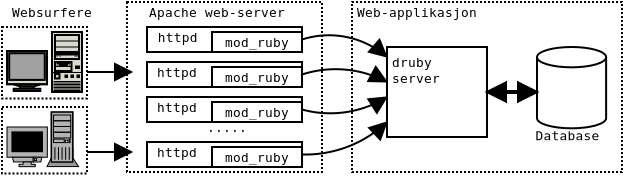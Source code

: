 <?xml version="1.0" encoding="UTF-8"?>
<dia:diagram xmlns:dia="http://www.lysator.liu.se/~alla/dia/">
  <dia:layer name="Bakgrunn" visible="true">
    <dia:object type="Standard - Box" version="0" id="O0">
      <dia:attribute name="obj_pos">
        <dia:point val="2.25,4.75"/>
      </dia:attribute>
      <dia:attribute name="obj_bb">
        <dia:rectangle val="2.2,4.7;12.05,13.3"/>
      </dia:attribute>
      <dia:attribute name="elem_corner">
        <dia:point val="2.25,4.75"/>
      </dia:attribute>
      <dia:attribute name="elem_width">
        <dia:real val="9.75"/>
      </dia:attribute>
      <dia:attribute name="elem_height">
        <dia:real val="8.5"/>
      </dia:attribute>
      <dia:attribute name="show_background">
        <dia:boolean val="true"/>
      </dia:attribute>
      <dia:attribute name="line_style">
        <dia:enum val="4"/>
      </dia:attribute>
    </dia:object>
    <dia:group>
      <dia:group>
        <dia:object type="Standard - Box" version="0" id="O1">
          <dia:attribute name="obj_pos">
            <dia:point val="3.25,6"/>
          </dia:attribute>
          <dia:attribute name="obj_bb">
            <dia:rectangle val="3.2,5.95;11.05,7.3"/>
          </dia:attribute>
          <dia:attribute name="elem_corner">
            <dia:point val="3.25,6"/>
          </dia:attribute>
          <dia:attribute name="elem_width">
            <dia:real val="7.75"/>
          </dia:attribute>
          <dia:attribute name="elem_height">
            <dia:real val="1.25"/>
          </dia:attribute>
          <dia:attribute name="show_background">
            <dia:boolean val="true"/>
          </dia:attribute>
        </dia:object>
        <dia:object type="Standard - Text" version="0" id="O2">
          <dia:attribute name="obj_pos">
            <dia:point val="4.75,6.75"/>
          </dia:attribute>
          <dia:attribute name="obj_bb">
            <dia:rectangle val="3.452,6.155;6.048,6.955"/>
          </dia:attribute>
          <dia:attribute name="text">
            <dia:composite type="text">
              <dia:attribute name="string">
                <dia:string>#httpd#</dia:string>
              </dia:attribute>
              <dia:attribute name="font">
                <dia:font name="Courier"/>
              </dia:attribute>
              <dia:attribute name="height">
                <dia:real val="0.8"/>
              </dia:attribute>
              <dia:attribute name="pos">
                <dia:point val="4.75,6.75"/>
              </dia:attribute>
              <dia:attribute name="color">
                <dia:color val="#000000"/>
              </dia:attribute>
              <dia:attribute name="alignment">
                <dia:enum val="1"/>
              </dia:attribute>
            </dia:composite>
          </dia:attribute>
        </dia:object>
        <dia:object type="Standard - Box" version="0" id="O3">
          <dia:attribute name="obj_pos">
            <dia:point val="6.5,6.25"/>
          </dia:attribute>
          <dia:attribute name="obj_bb">
            <dia:rectangle val="6.45,6.2;11.05,7.3"/>
          </dia:attribute>
          <dia:attribute name="elem_corner">
            <dia:point val="6.5,6.25"/>
          </dia:attribute>
          <dia:attribute name="elem_width">
            <dia:real val="4.5"/>
          </dia:attribute>
          <dia:attribute name="elem_height">
            <dia:real val="1"/>
          </dia:attribute>
          <dia:attribute name="show_background">
            <dia:boolean val="true"/>
          </dia:attribute>
        </dia:object>
        <dia:object type="Standard - Text" version="0" id="O4">
          <dia:attribute name="obj_pos">
            <dia:point val="8.75,7"/>
          </dia:attribute>
          <dia:attribute name="obj_bb">
            <dia:rectangle val="6.642,6.405;10.858,7.205"/>
          </dia:attribute>
          <dia:attribute name="text">
            <dia:composite type="text">
              <dia:attribute name="string">
                <dia:string>#mod_ruby#</dia:string>
              </dia:attribute>
              <dia:attribute name="font">
                <dia:font name="Courier"/>
              </dia:attribute>
              <dia:attribute name="height">
                <dia:real val="0.8"/>
              </dia:attribute>
              <dia:attribute name="pos">
                <dia:point val="8.75,7"/>
              </dia:attribute>
              <dia:attribute name="color">
                <dia:color val="#000000"/>
              </dia:attribute>
              <dia:attribute name="alignment">
                <dia:enum val="1"/>
              </dia:attribute>
            </dia:composite>
          </dia:attribute>
        </dia:object>
      </dia:group>
      <dia:group>
        <dia:object type="Standard - Box" version="0" id="O5">
          <dia:attribute name="obj_pos">
            <dia:point val="3.25,7.75"/>
          </dia:attribute>
          <dia:attribute name="obj_bb">
            <dia:rectangle val="3.2,7.7;11.05,9.05"/>
          </dia:attribute>
          <dia:attribute name="elem_corner">
            <dia:point val="3.25,7.75"/>
          </dia:attribute>
          <dia:attribute name="elem_width">
            <dia:real val="7.75"/>
          </dia:attribute>
          <dia:attribute name="elem_height">
            <dia:real val="1.25"/>
          </dia:attribute>
          <dia:attribute name="show_background">
            <dia:boolean val="true"/>
          </dia:attribute>
        </dia:object>
        <dia:object type="Standard - Text" version="0" id="O6">
          <dia:attribute name="obj_pos">
            <dia:point val="4.75,8.5"/>
          </dia:attribute>
          <dia:attribute name="obj_bb">
            <dia:rectangle val="3.452,7.905;6.048,8.705"/>
          </dia:attribute>
          <dia:attribute name="text">
            <dia:composite type="text">
              <dia:attribute name="string">
                <dia:string>#httpd#</dia:string>
              </dia:attribute>
              <dia:attribute name="font">
                <dia:font name="Courier"/>
              </dia:attribute>
              <dia:attribute name="height">
                <dia:real val="0.8"/>
              </dia:attribute>
              <dia:attribute name="pos">
                <dia:point val="4.75,8.5"/>
              </dia:attribute>
              <dia:attribute name="color">
                <dia:color val="#000000"/>
              </dia:attribute>
              <dia:attribute name="alignment">
                <dia:enum val="1"/>
              </dia:attribute>
            </dia:composite>
          </dia:attribute>
        </dia:object>
        <dia:object type="Standard - Box" version="0" id="O7">
          <dia:attribute name="obj_pos">
            <dia:point val="6.5,8"/>
          </dia:attribute>
          <dia:attribute name="obj_bb">
            <dia:rectangle val="6.45,7.95;11.05,9.05"/>
          </dia:attribute>
          <dia:attribute name="elem_corner">
            <dia:point val="6.5,8"/>
          </dia:attribute>
          <dia:attribute name="elem_width">
            <dia:real val="4.5"/>
          </dia:attribute>
          <dia:attribute name="elem_height">
            <dia:real val="1"/>
          </dia:attribute>
          <dia:attribute name="show_background">
            <dia:boolean val="true"/>
          </dia:attribute>
        </dia:object>
        <dia:object type="Standard - Text" version="0" id="O8">
          <dia:attribute name="obj_pos">
            <dia:point val="8.75,8.75"/>
          </dia:attribute>
          <dia:attribute name="obj_bb">
            <dia:rectangle val="6.642,8.155;10.858,8.955"/>
          </dia:attribute>
          <dia:attribute name="text">
            <dia:composite type="text">
              <dia:attribute name="string">
                <dia:string>#mod_ruby#</dia:string>
              </dia:attribute>
              <dia:attribute name="font">
                <dia:font name="Courier"/>
              </dia:attribute>
              <dia:attribute name="height">
                <dia:real val="0.8"/>
              </dia:attribute>
              <dia:attribute name="pos">
                <dia:point val="8.75,8.75"/>
              </dia:attribute>
              <dia:attribute name="color">
                <dia:color val="#000000"/>
              </dia:attribute>
              <dia:attribute name="alignment">
                <dia:enum val="1"/>
              </dia:attribute>
            </dia:composite>
          </dia:attribute>
        </dia:object>
      </dia:group>
      <dia:object type="Standard - Text" version="0" id="O9">
        <dia:attribute name="obj_pos">
          <dia:point val="7.25,11.25"/>
        </dia:attribute>
        <dia:attribute name="obj_bb">
          <dia:rectangle val="6.128,10.655;8.372,11.455"/>
        </dia:attribute>
        <dia:attribute name="text">
          <dia:composite type="text">
            <dia:attribute name="string">
              <dia:string>#.....#</dia:string>
            </dia:attribute>
            <dia:attribute name="font">
              <dia:font name="Courier"/>
            </dia:attribute>
            <dia:attribute name="height">
              <dia:real val="0.8"/>
            </dia:attribute>
            <dia:attribute name="pos">
              <dia:point val="7.25,11.25"/>
            </dia:attribute>
            <dia:attribute name="color">
              <dia:color val="#000000"/>
            </dia:attribute>
            <dia:attribute name="alignment">
              <dia:enum val="1"/>
            </dia:attribute>
          </dia:composite>
        </dia:attribute>
      </dia:object>
      <dia:group>
        <dia:object type="Standard - Box" version="0" id="O10">
          <dia:attribute name="obj_pos">
            <dia:point val="3.25,11.75"/>
          </dia:attribute>
          <dia:attribute name="obj_bb">
            <dia:rectangle val="3.2,11.7;11.05,13.05"/>
          </dia:attribute>
          <dia:attribute name="elem_corner">
            <dia:point val="3.25,11.75"/>
          </dia:attribute>
          <dia:attribute name="elem_width">
            <dia:real val="7.75"/>
          </dia:attribute>
          <dia:attribute name="elem_height">
            <dia:real val="1.25"/>
          </dia:attribute>
          <dia:attribute name="show_background">
            <dia:boolean val="true"/>
          </dia:attribute>
        </dia:object>
        <dia:object type="Standard - Text" version="0" id="O11">
          <dia:attribute name="obj_pos">
            <dia:point val="4.75,12.5"/>
          </dia:attribute>
          <dia:attribute name="obj_bb">
            <dia:rectangle val="3.452,11.905;6.048,12.705"/>
          </dia:attribute>
          <dia:attribute name="text">
            <dia:composite type="text">
              <dia:attribute name="string">
                <dia:string>#httpd#</dia:string>
              </dia:attribute>
              <dia:attribute name="font">
                <dia:font name="Courier"/>
              </dia:attribute>
              <dia:attribute name="height">
                <dia:real val="0.8"/>
              </dia:attribute>
              <dia:attribute name="pos">
                <dia:point val="4.75,12.5"/>
              </dia:attribute>
              <dia:attribute name="color">
                <dia:color val="#000000"/>
              </dia:attribute>
              <dia:attribute name="alignment">
                <dia:enum val="1"/>
              </dia:attribute>
            </dia:composite>
          </dia:attribute>
        </dia:object>
        <dia:object type="Standard - Box" version="0" id="O12">
          <dia:attribute name="obj_pos">
            <dia:point val="6.5,12"/>
          </dia:attribute>
          <dia:attribute name="obj_bb">
            <dia:rectangle val="6.45,11.95;11.05,13.05"/>
          </dia:attribute>
          <dia:attribute name="elem_corner">
            <dia:point val="6.5,12"/>
          </dia:attribute>
          <dia:attribute name="elem_width">
            <dia:real val="4.5"/>
          </dia:attribute>
          <dia:attribute name="elem_height">
            <dia:real val="1"/>
          </dia:attribute>
          <dia:attribute name="show_background">
            <dia:boolean val="true"/>
          </dia:attribute>
        </dia:object>
        <dia:object type="Standard - Text" version="0" id="O13">
          <dia:attribute name="obj_pos">
            <dia:point val="8.75,12.75"/>
          </dia:attribute>
          <dia:attribute name="obj_bb">
            <dia:rectangle val="6.642,12.155;10.858,12.955"/>
          </dia:attribute>
          <dia:attribute name="text">
            <dia:composite type="text">
              <dia:attribute name="string">
                <dia:string>#mod_ruby#</dia:string>
              </dia:attribute>
              <dia:attribute name="font">
                <dia:font name="Courier"/>
              </dia:attribute>
              <dia:attribute name="height">
                <dia:real val="0.8"/>
              </dia:attribute>
              <dia:attribute name="pos">
                <dia:point val="8.75,12.75"/>
              </dia:attribute>
              <dia:attribute name="color">
                <dia:color val="#000000"/>
              </dia:attribute>
              <dia:attribute name="alignment">
                <dia:enum val="1"/>
              </dia:attribute>
            </dia:composite>
          </dia:attribute>
        </dia:object>
      </dia:group>
      <dia:object type="Standard - Text" version="0" id="O14">
        <dia:attribute name="obj_pos">
          <dia:point val="6.75,5.5"/>
        </dia:attribute>
        <dia:attribute name="obj_bb">
          <dia:rectangle val="2.28,4.905;11.22,5.705"/>
        </dia:attribute>
        <dia:attribute name="text">
          <dia:composite type="text">
            <dia:attribute name="string">
              <dia:string>#Apache web-server#</dia:string>
            </dia:attribute>
            <dia:attribute name="font">
              <dia:font name="Courier"/>
            </dia:attribute>
            <dia:attribute name="height">
              <dia:real val="0.8"/>
            </dia:attribute>
            <dia:attribute name="pos">
              <dia:point val="6.75,5.5"/>
            </dia:attribute>
            <dia:attribute name="color">
              <dia:color val="#000000"/>
            </dia:attribute>
            <dia:attribute name="alignment">
              <dia:enum val="1"/>
            </dia:attribute>
          </dia:composite>
        </dia:attribute>
      </dia:object>
      <dia:group>
        <dia:object type="Standard - Box" version="0" id="O15">
          <dia:attribute name="obj_pos">
            <dia:point val="3.25,9.5"/>
          </dia:attribute>
          <dia:attribute name="obj_bb">
            <dia:rectangle val="3.2,9.45;11.05,10.8"/>
          </dia:attribute>
          <dia:attribute name="elem_corner">
            <dia:point val="3.25,9.5"/>
          </dia:attribute>
          <dia:attribute name="elem_width">
            <dia:real val="7.75"/>
          </dia:attribute>
          <dia:attribute name="elem_height">
            <dia:real val="1.25"/>
          </dia:attribute>
          <dia:attribute name="show_background">
            <dia:boolean val="true"/>
          </dia:attribute>
        </dia:object>
        <dia:object type="Standard - Text" version="0" id="O16">
          <dia:attribute name="obj_pos">
            <dia:point val="4.75,10.25"/>
          </dia:attribute>
          <dia:attribute name="obj_bb">
            <dia:rectangle val="3.452,9.655;6.048,10.455"/>
          </dia:attribute>
          <dia:attribute name="text">
            <dia:composite type="text">
              <dia:attribute name="string">
                <dia:string>#httpd#</dia:string>
              </dia:attribute>
              <dia:attribute name="font">
                <dia:font name="Courier"/>
              </dia:attribute>
              <dia:attribute name="height">
                <dia:real val="0.8"/>
              </dia:attribute>
              <dia:attribute name="pos">
                <dia:point val="4.75,10.25"/>
              </dia:attribute>
              <dia:attribute name="color">
                <dia:color val="#000000"/>
              </dia:attribute>
              <dia:attribute name="alignment">
                <dia:enum val="1"/>
              </dia:attribute>
            </dia:composite>
          </dia:attribute>
        </dia:object>
        <dia:object type="Standard - Box" version="0" id="O17">
          <dia:attribute name="obj_pos">
            <dia:point val="6.5,9.75"/>
          </dia:attribute>
          <dia:attribute name="obj_bb">
            <dia:rectangle val="6.45,9.7;11.05,10.8"/>
          </dia:attribute>
          <dia:attribute name="elem_corner">
            <dia:point val="6.5,9.75"/>
          </dia:attribute>
          <dia:attribute name="elem_width">
            <dia:real val="4.5"/>
          </dia:attribute>
          <dia:attribute name="elem_height">
            <dia:real val="1"/>
          </dia:attribute>
          <dia:attribute name="show_background">
            <dia:boolean val="true"/>
          </dia:attribute>
        </dia:object>
        <dia:object type="Standard - Text" version="0" id="O18">
          <dia:attribute name="obj_pos">
            <dia:point val="8.75,10.5"/>
          </dia:attribute>
          <dia:attribute name="obj_bb">
            <dia:rectangle val="6.642,9.905;10.858,10.705"/>
          </dia:attribute>
          <dia:attribute name="text">
            <dia:composite type="text">
              <dia:attribute name="string">
                <dia:string>#mod_ruby#</dia:string>
              </dia:attribute>
              <dia:attribute name="font">
                <dia:font name="Courier"/>
              </dia:attribute>
              <dia:attribute name="height">
                <dia:real val="0.8"/>
              </dia:attribute>
              <dia:attribute name="pos">
                <dia:point val="8.75,10.5"/>
              </dia:attribute>
              <dia:attribute name="color">
                <dia:color val="#000000"/>
              </dia:attribute>
              <dia:attribute name="alignment">
                <dia:enum val="1"/>
              </dia:attribute>
            </dia:composite>
          </dia:attribute>
        </dia:object>
      </dia:group>
    </dia:group>
    <dia:object type="Network - Storage" version="0" id="O19">
      <dia:attribute name="obj_pos">
        <dia:point val="22.75,7"/>
      </dia:attribute>
      <dia:attribute name="obj_bb">
        <dia:rectangle val="22.684,6.95;26.932,11.966"/>
      </dia:attribute>
      <dia:attribute name="elem_corner">
        <dia:point val="22.75,7"/>
      </dia:attribute>
      <dia:attribute name="elem_width">
        <dia:real val="3.456"/>
      </dia:attribute>
      <dia:attribute name="elem_height">
        <dia:real val="4.066"/>
      </dia:attribute>
      <dia:attribute name="border_width">
        <dia:real val="0.1"/>
      </dia:attribute>
      <dia:attribute name="show_background">
        <dia:boolean val="true"/>
      </dia:attribute>
      <dia:attribute name="flip_horizontal">
        <dia:boolean val="false"/>
      </dia:attribute>
      <dia:attribute name="flip_vertical">
        <dia:boolean val="false"/>
      </dia:attribute>
      <dia:attribute name="padding">
        <dia:real val="0.354"/>
      </dia:attribute>
      <dia:attribute name="text">
        <dia:composite type="text">
          <dia:attribute name="string">
            <dia:string>#Database #</dia:string>
          </dia:attribute>
          <dia:attribute name="font">
            <dia:font name="Courier"/>
          </dia:attribute>
          <dia:attribute name="height">
            <dia:real val="0.8"/>
          </dia:attribute>
          <dia:attribute name="pos">
            <dia:point val="24.783,11.661"/>
          </dia:attribute>
          <dia:attribute name="color">
            <dia:color val="#000000"/>
          </dia:attribute>
          <dia:attribute name="alignment">
            <dia:enum val="1"/>
          </dia:attribute>
        </dia:composite>
      </dia:attribute>
    </dia:object>
    <dia:object type="Standard - Box" version="0" id="O20">
      <dia:attribute name="obj_pos">
        <dia:point val="15.25,7"/>
      </dia:attribute>
      <dia:attribute name="obj_bb">
        <dia:rectangle val="15.2,6.95;20.3,11.55"/>
      </dia:attribute>
      <dia:attribute name="elem_corner">
        <dia:point val="15.25,7"/>
      </dia:attribute>
      <dia:attribute name="elem_width">
        <dia:real val="5"/>
      </dia:attribute>
      <dia:attribute name="elem_height">
        <dia:real val="4.5"/>
      </dia:attribute>
      <dia:attribute name="show_background">
        <dia:boolean val="true"/>
      </dia:attribute>
    </dia:object>
    <dia:object type="Standard - Text" version="0" id="O21">
      <dia:attribute name="obj_pos">
        <dia:point val="15.5,8"/>
      </dia:attribute>
      <dia:attribute name="obj_bb">
        <dia:rectangle val="15.5,7.355;18.604,9.105"/>
      </dia:attribute>
      <dia:attribute name="text">
        <dia:composite type="text">
          <dia:attribute name="string">
            <dia:string>#druby
server#</dia:string>
          </dia:attribute>
          <dia:attribute name="font">
            <dia:font name="Courier"/>
          </dia:attribute>
          <dia:attribute name="height">
            <dia:real val="0.8"/>
          </dia:attribute>
          <dia:attribute name="pos">
            <dia:point val="15.5,8"/>
          </dia:attribute>
          <dia:attribute name="color">
            <dia:color val="#000000"/>
          </dia:attribute>
          <dia:attribute name="alignment">
            <dia:enum val="0"/>
          </dia:attribute>
        </dia:composite>
      </dia:attribute>
    </dia:object>
    <dia:object type="Standard - Arc" version="0" id="O22">
      <dia:attribute name="obj_pos">
        <dia:point val="11,6.625"/>
      </dia:attribute>
      <dia:attribute name="obj_bb">
        <dia:rectangle val="10.941,6.362;15.46,8.294"/>
      </dia:attribute>
      <dia:attribute name="conn_endpoints">
        <dia:point val="11,6.625"/>
        <dia:point val="15.25,7.5"/>
      </dia:attribute>
      <dia:attribute name="curve_distance">
        <dia:real val="-0.571"/>
      </dia:attribute>
      <dia:attribute name="line_width">
        <dia:real val="0.1"/>
      </dia:attribute>
      <dia:attribute name="end_arrow">
        <dia:enum val="3"/>
      </dia:attribute>
      <dia:attribute name="end_arrow_length">
        <dia:real val="0.8"/>
      </dia:attribute>
      <dia:attribute name="end_arrow_width">
        <dia:real val="0.8"/>
      </dia:attribute>
      <dia:connections>
        <dia:connection handle="0" to="O1" connection="4"/>
      </dia:connections>
    </dia:object>
    <dia:object type="Standard - Arc" version="0" id="O23">
      <dia:attribute name="obj_pos">
        <dia:point val="11,8.375"/>
      </dia:attribute>
      <dia:attribute name="obj_bb">
        <dia:rectangle val="10.946,8.059;15.37,9.551"/>
      </dia:attribute>
      <dia:attribute name="conn_endpoints">
        <dia:point val="11,8.375"/>
        <dia:point val="15.25,8.75"/>
      </dia:attribute>
      <dia:attribute name="curve_distance">
        <dia:real val="-0.434"/>
      </dia:attribute>
      <dia:attribute name="line_width">
        <dia:real val="0.1"/>
      </dia:attribute>
      <dia:attribute name="end_arrow">
        <dia:enum val="3"/>
      </dia:attribute>
      <dia:attribute name="end_arrow_length">
        <dia:real val="0.8"/>
      </dia:attribute>
      <dia:attribute name="end_arrow_width">
        <dia:real val="0.8"/>
      </dia:attribute>
      <dia:connections>
        <dia:connection handle="0" to="O5" connection="4"/>
      </dia:connections>
    </dia:object>
    <dia:object type="Standard - Arc" version="0" id="O24">
      <dia:attribute name="obj_pos">
        <dia:point val="11,10.125"/>
      </dia:attribute>
      <dia:attribute name="obj_bb">
        <dia:rectangle val="10.943,8.701;15.416,10.366"/>
      </dia:attribute>
      <dia:attribute name="conn_endpoints">
        <dia:point val="11,10.125"/>
        <dia:point val="15.25,9.5"/>
      </dia:attribute>
      <dia:attribute name="curve_distance">
        <dia:real val="0.451"/>
      </dia:attribute>
      <dia:attribute name="line_width">
        <dia:real val="0.1"/>
      </dia:attribute>
      <dia:attribute name="end_arrow">
        <dia:enum val="3"/>
      </dia:attribute>
      <dia:attribute name="end_arrow_length">
        <dia:real val="0.8"/>
      </dia:attribute>
      <dia:attribute name="end_arrow_width">
        <dia:real val="0.8"/>
      </dia:attribute>
      <dia:connections>
        <dia:connection handle="0" to="O15" connection="4"/>
      </dia:connections>
    </dia:object>
    <dia:object type="Standard - Arc" version="0" id="O25">
      <dia:attribute name="obj_pos">
        <dia:point val="11,12.375"/>
      </dia:attribute>
      <dia:attribute name="obj_bb">
        <dia:rectangle val="10.935,9.985;15.582,12.427"/>
      </dia:attribute>
      <dia:attribute name="conn_endpoints">
        <dia:point val="11,12.375"/>
        <dia:point val="15.25,10.75"/>
      </dia:attribute>
      <dia:attribute name="curve_distance">
        <dia:real val="0.453"/>
      </dia:attribute>
      <dia:attribute name="line_width">
        <dia:real val="0.1"/>
      </dia:attribute>
      <dia:attribute name="end_arrow">
        <dia:enum val="3"/>
      </dia:attribute>
      <dia:attribute name="end_arrow_length">
        <dia:real val="0.8"/>
      </dia:attribute>
      <dia:attribute name="end_arrow_width">
        <dia:real val="0.8"/>
      </dia:attribute>
      <dia:connections>
        <dia:connection handle="0" to="O10" connection="4"/>
      </dia:connections>
    </dia:object>
    <dia:object type="Standard - Line" version="0" id="O26">
      <dia:attribute name="obj_pos">
        <dia:point val="20.25,9.25"/>
      </dia:attribute>
      <dia:attribute name="obj_bb">
        <dia:rectangle val="20.15,8.45;22.85,10.05"/>
      </dia:attribute>
      <dia:attribute name="conn_endpoints">
        <dia:point val="20.25,9.25"/>
        <dia:point val="22.75,9.25"/>
      </dia:attribute>
      <dia:attribute name="numcp">
        <dia:int val="1"/>
      </dia:attribute>
      <dia:attribute name="line_width">
        <dia:real val="0.2"/>
      </dia:attribute>
      <dia:attribute name="start_arrow">
        <dia:enum val="3"/>
      </dia:attribute>
      <dia:attribute name="start_arrow_length">
        <dia:real val="0.8"/>
      </dia:attribute>
      <dia:attribute name="start_arrow_width">
        <dia:real val="0.8"/>
      </dia:attribute>
      <dia:attribute name="end_arrow">
        <dia:enum val="3"/>
      </dia:attribute>
      <dia:attribute name="end_arrow_length">
        <dia:real val="0.8"/>
      </dia:attribute>
      <dia:attribute name="end_arrow_width">
        <dia:real val="0.8"/>
      </dia:attribute>
      <dia:connections>
        <dia:connection handle="0" to="O20" connection="4"/>
      </dia:connections>
    </dia:object>
    <dia:object type="Standard - Box" version="0" id="O27">
      <dia:attribute name="obj_pos">
        <dia:point val="13.5,4.75"/>
      </dia:attribute>
      <dia:attribute name="obj_bb">
        <dia:rectangle val="13.45,4.7;27.05,13.3"/>
      </dia:attribute>
      <dia:attribute name="elem_corner">
        <dia:point val="13.5,4.75"/>
      </dia:attribute>
      <dia:attribute name="elem_width">
        <dia:real val="13.5"/>
      </dia:attribute>
      <dia:attribute name="elem_height">
        <dia:real val="8.5"/>
      </dia:attribute>
      <dia:attribute name="border_width">
        <dia:real val="0.1"/>
      </dia:attribute>
      <dia:attribute name="show_background">
        <dia:boolean val="false"/>
      </dia:attribute>
      <dia:attribute name="line_style">
        <dia:enum val="4"/>
      </dia:attribute>
    </dia:object>
    <dia:object type="Standard - Text" version="0" id="O28">
      <dia:attribute name="obj_pos">
        <dia:point val="13.75,5.5"/>
      </dia:attribute>
      <dia:attribute name="obj_bb">
        <dia:rectangle val="13.75,4.855;21.694,5.805"/>
      </dia:attribute>
      <dia:attribute name="text">
        <dia:composite type="text">
          <dia:attribute name="string">
            <dia:string>#Web-applikasjon#</dia:string>
          </dia:attribute>
          <dia:attribute name="font">
            <dia:font name="Courier"/>
          </dia:attribute>
          <dia:attribute name="height">
            <dia:real val="0.8"/>
          </dia:attribute>
          <dia:attribute name="pos">
            <dia:point val="13.75,5.5"/>
          </dia:attribute>
          <dia:attribute name="color">
            <dia:color val="#000000"/>
          </dia:attribute>
          <dia:attribute name="alignment">
            <dia:enum val="0"/>
          </dia:attribute>
        </dia:composite>
      </dia:attribute>
    </dia:object>
    <dia:group>
      <dia:object type="Standard - Box" version="0" id="O29">
        <dia:attribute name="obj_pos">
          <dia:point val="-4,6"/>
        </dia:attribute>
        <dia:attribute name="obj_bb">
          <dia:rectangle val="-4.05,5.95;0.3,9.625"/>
        </dia:attribute>
        <dia:attribute name="elem_corner">
          <dia:point val="-4,6"/>
        </dia:attribute>
        <dia:attribute name="elem_width">
          <dia:real val="4.25"/>
        </dia:attribute>
        <dia:attribute name="elem_height">
          <dia:real val="3.575"/>
        </dia:attribute>
        <dia:attribute name="border_width">
          <dia:real val="0.1"/>
        </dia:attribute>
        <dia:attribute name="show_background">
          <dia:boolean val="false"/>
        </dia:attribute>
        <dia:attribute name="line_style">
          <dia:enum val="4"/>
        </dia:attribute>
      </dia:object>
      <dia:object type="Network - A Workstation Monitor" version="0" id="O30">
        <dia:attribute name="obj_pos">
          <dia:point val="-3.75,7.2"/>
        </dia:attribute>
        <dia:attribute name="obj_bb">
          <dia:rectangle val="-3.8,7.15;-1.7,9.25"/>
        </dia:attribute>
        <dia:attribute name="elem_corner">
          <dia:point val="-3.75,7.2"/>
        </dia:attribute>
        <dia:attribute name="elem_width">
          <dia:real val="2"/>
        </dia:attribute>
        <dia:attribute name="elem_height">
          <dia:real val="2"/>
        </dia:attribute>
        <dia:attribute name="show_background">
          <dia:boolean val="true"/>
        </dia:attribute>
        <dia:attribute name="flip_horizontal">
          <dia:boolean val="false"/>
        </dia:attribute>
        <dia:attribute name="flip_vertical">
          <dia:boolean val="false"/>
        </dia:attribute>
        <dia:attribute name="padding">
          <dia:real val="0.354"/>
        </dia:attribute>
      </dia:object>
      <dia:object type="Network - A Miditower PC" version="0" id="O31">
        <dia:attribute name="obj_pos">
          <dia:point val="-1.5,6.25"/>
        </dia:attribute>
        <dia:attribute name="obj_bb">
          <dia:rectangle val="-1.55,6.2;0.05,9.3"/>
        </dia:attribute>
        <dia:attribute name="elem_corner">
          <dia:point val="-1.5,6.25"/>
        </dia:attribute>
        <dia:attribute name="elem_width">
          <dia:real val="1.5"/>
        </dia:attribute>
        <dia:attribute name="elem_height">
          <dia:real val="3"/>
        </dia:attribute>
        <dia:attribute name="show_background">
          <dia:boolean val="true"/>
        </dia:attribute>
        <dia:attribute name="flip_horizontal">
          <dia:boolean val="false"/>
        </dia:attribute>
        <dia:attribute name="flip_vertical">
          <dia:boolean val="false"/>
        </dia:attribute>
        <dia:attribute name="padding">
          <dia:real val="0.354"/>
        </dia:attribute>
      </dia:object>
    </dia:group>
    <dia:object type="Standard - Line" version="0" id="O32">
      <dia:attribute name="obj_pos">
        <dia:point val="0.25,8.25"/>
      </dia:attribute>
      <dia:attribute name="obj_bb">
        <dia:rectangle val="0.2,7.45;2.55,9.05"/>
      </dia:attribute>
      <dia:attribute name="conn_endpoints">
        <dia:point val="0.25,8.25"/>
        <dia:point val="2.5,8.25"/>
      </dia:attribute>
      <dia:attribute name="numcp">
        <dia:int val="1"/>
      </dia:attribute>
      <dia:attribute name="line_width">
        <dia:real val="0.1"/>
      </dia:attribute>
      <dia:attribute name="end_arrow">
        <dia:enum val="3"/>
      </dia:attribute>
      <dia:attribute name="end_arrow_length">
        <dia:real val="0.8"/>
      </dia:attribute>
      <dia:attribute name="end_arrow_width">
        <dia:real val="0.8"/>
      </dia:attribute>
    </dia:object>
    <dia:object type="Standard - Line" version="0" id="O33">
      <dia:attribute name="obj_pos">
        <dia:point val="0.25,12.25"/>
      </dia:attribute>
      <dia:attribute name="obj_bb">
        <dia:rectangle val="0.2,11.45;2.55,13.05"/>
      </dia:attribute>
      <dia:attribute name="conn_endpoints">
        <dia:point val="0.25,12.25"/>
        <dia:point val="2.5,12.25"/>
      </dia:attribute>
      <dia:attribute name="numcp">
        <dia:int val="1"/>
      </dia:attribute>
      <dia:attribute name="line_width">
        <dia:real val="0.1"/>
      </dia:attribute>
      <dia:attribute name="end_arrow">
        <dia:enum val="3"/>
      </dia:attribute>
      <dia:attribute name="end_arrow_length">
        <dia:real val="0.8"/>
      </dia:attribute>
      <dia:attribute name="end_arrow_width">
        <dia:real val="0.8"/>
      </dia:attribute>
    </dia:object>
    <dia:group>
      <dia:object type="Standard - Box" version="0" id="O34">
        <dia:attribute name="obj_pos">
          <dia:point val="-4,10"/>
        </dia:attribute>
        <dia:attribute name="obj_bb">
          <dia:rectangle val="-4.05,9.95;0.3,13.375"/>
        </dia:attribute>
        <dia:attribute name="elem_corner">
          <dia:point val="-4,10"/>
        </dia:attribute>
        <dia:attribute name="elem_width">
          <dia:real val="4.25"/>
        </dia:attribute>
        <dia:attribute name="elem_height">
          <dia:real val="3.325"/>
        </dia:attribute>
        <dia:attribute name="border_width">
          <dia:real val="0.1"/>
        </dia:attribute>
        <dia:attribute name="show_background">
          <dia:boolean val="false"/>
        </dia:attribute>
        <dia:attribute name="line_style">
          <dia:enum val="4"/>
        </dia:attribute>
      </dia:object>
      <dia:object type="Network - General Monitor (With Stand)" version="0" id="O35">
        <dia:attribute name="obj_pos">
          <dia:point val="-3.75,11"/>
        </dia:attribute>
        <dia:attribute name="obj_bb">
          <dia:rectangle val="-3.775,10.975;-1.708,13.851"/>
        </dia:attribute>
        <dia:attribute name="elem_corner">
          <dia:point val="-3.75,11"/>
        </dia:attribute>
        <dia:attribute name="elem_width">
          <dia:real val="2.017"/>
        </dia:attribute>
        <dia:attribute name="elem_height">
          <dia:real val="1.983"/>
        </dia:attribute>
        <dia:attribute name="show_background">
          <dia:boolean val="true"/>
        </dia:attribute>
        <dia:attribute name="flip_horizontal">
          <dia:boolean val="false"/>
        </dia:attribute>
        <dia:attribute name="flip_vertical">
          <dia:boolean val="false"/>
        </dia:attribute>
        <dia:attribute name="padding">
          <dia:real val="0.354"/>
        </dia:attribute>
        <dia:attribute name="text">
          <dia:composite type="text">
            <dia:attribute name="string">
              <dia:string>##</dia:string>
            </dia:attribute>
            <dia:attribute name="font">
              <dia:font name="Courier"/>
            </dia:attribute>
            <dia:attribute name="height">
              <dia:real val="0.8"/>
            </dia:attribute>
            <dia:attribute name="pos">
              <dia:point val="-2.742,13.645"/>
            </dia:attribute>
            <dia:attribute name="color">
              <dia:color val="#000000"/>
            </dia:attribute>
            <dia:attribute name="alignment">
              <dia:enum val="1"/>
            </dia:attribute>
          </dia:composite>
        </dia:attribute>
      </dia:object>
      <dia:object type="Network - General Computer (Tower)" version="0" id="O36">
        <dia:attribute name="obj_pos">
          <dia:point val="-1.75,10.25"/>
        </dia:attribute>
        <dia:attribute name="obj_bb">
          <dia:rectangle val="-1.758,10.21;-0.162,13.849"/>
        </dia:attribute>
        <dia:attribute name="elem_corner">
          <dia:point val="-1.75,10.25"/>
        </dia:attribute>
        <dia:attribute name="elem_width">
          <dia:real val="1.579"/>
        </dia:attribute>
        <dia:attribute name="elem_height">
          <dia:real val="2.727"/>
        </dia:attribute>
        <dia:attribute name="show_background">
          <dia:boolean val="true"/>
        </dia:attribute>
        <dia:attribute name="flip_horizontal">
          <dia:boolean val="false"/>
        </dia:attribute>
        <dia:attribute name="flip_vertical">
          <dia:boolean val="false"/>
        </dia:attribute>
        <dia:attribute name="padding">
          <dia:real val="0.354"/>
        </dia:attribute>
        <dia:attribute name="text">
          <dia:composite type="text">
            <dia:attribute name="string">
              <dia:string>##</dia:string>
            </dia:attribute>
            <dia:attribute name="font">
              <dia:font name="Courier"/>
            </dia:attribute>
            <dia:attribute name="height">
              <dia:real val="0.8"/>
            </dia:attribute>
            <dia:attribute name="pos">
              <dia:point val="-0.961,13.644"/>
            </dia:attribute>
            <dia:attribute name="color">
              <dia:color val="#000000"/>
            </dia:attribute>
            <dia:attribute name="alignment">
              <dia:enum val="1"/>
            </dia:attribute>
          </dia:composite>
        </dia:attribute>
      </dia:object>
    </dia:group>
    <dia:object type="Standard - Text" version="0" id="O37">
      <dia:attribute name="obj_pos">
        <dia:point val="-1.5,5.5"/>
      </dia:attribute>
      <dia:attribute name="obj_bb">
        <dia:rectangle val="-4.122,4.855;1.172,5.805"/>
      </dia:attribute>
      <dia:attribute name="text">
        <dia:composite type="text">
          <dia:attribute name="string">
            <dia:string>#Websurfere#</dia:string>
          </dia:attribute>
          <dia:attribute name="font">
            <dia:font name="Courier"/>
          </dia:attribute>
          <dia:attribute name="height">
            <dia:real val="0.8"/>
          </dia:attribute>
          <dia:attribute name="pos">
            <dia:point val="-1.5,5.5"/>
          </dia:attribute>
          <dia:attribute name="color">
            <dia:color val="#000000"/>
          </dia:attribute>
          <dia:attribute name="alignment">
            <dia:enum val="1"/>
          </dia:attribute>
        </dia:composite>
      </dia:attribute>
    </dia:object>
  </dia:layer>
</dia:diagram>
